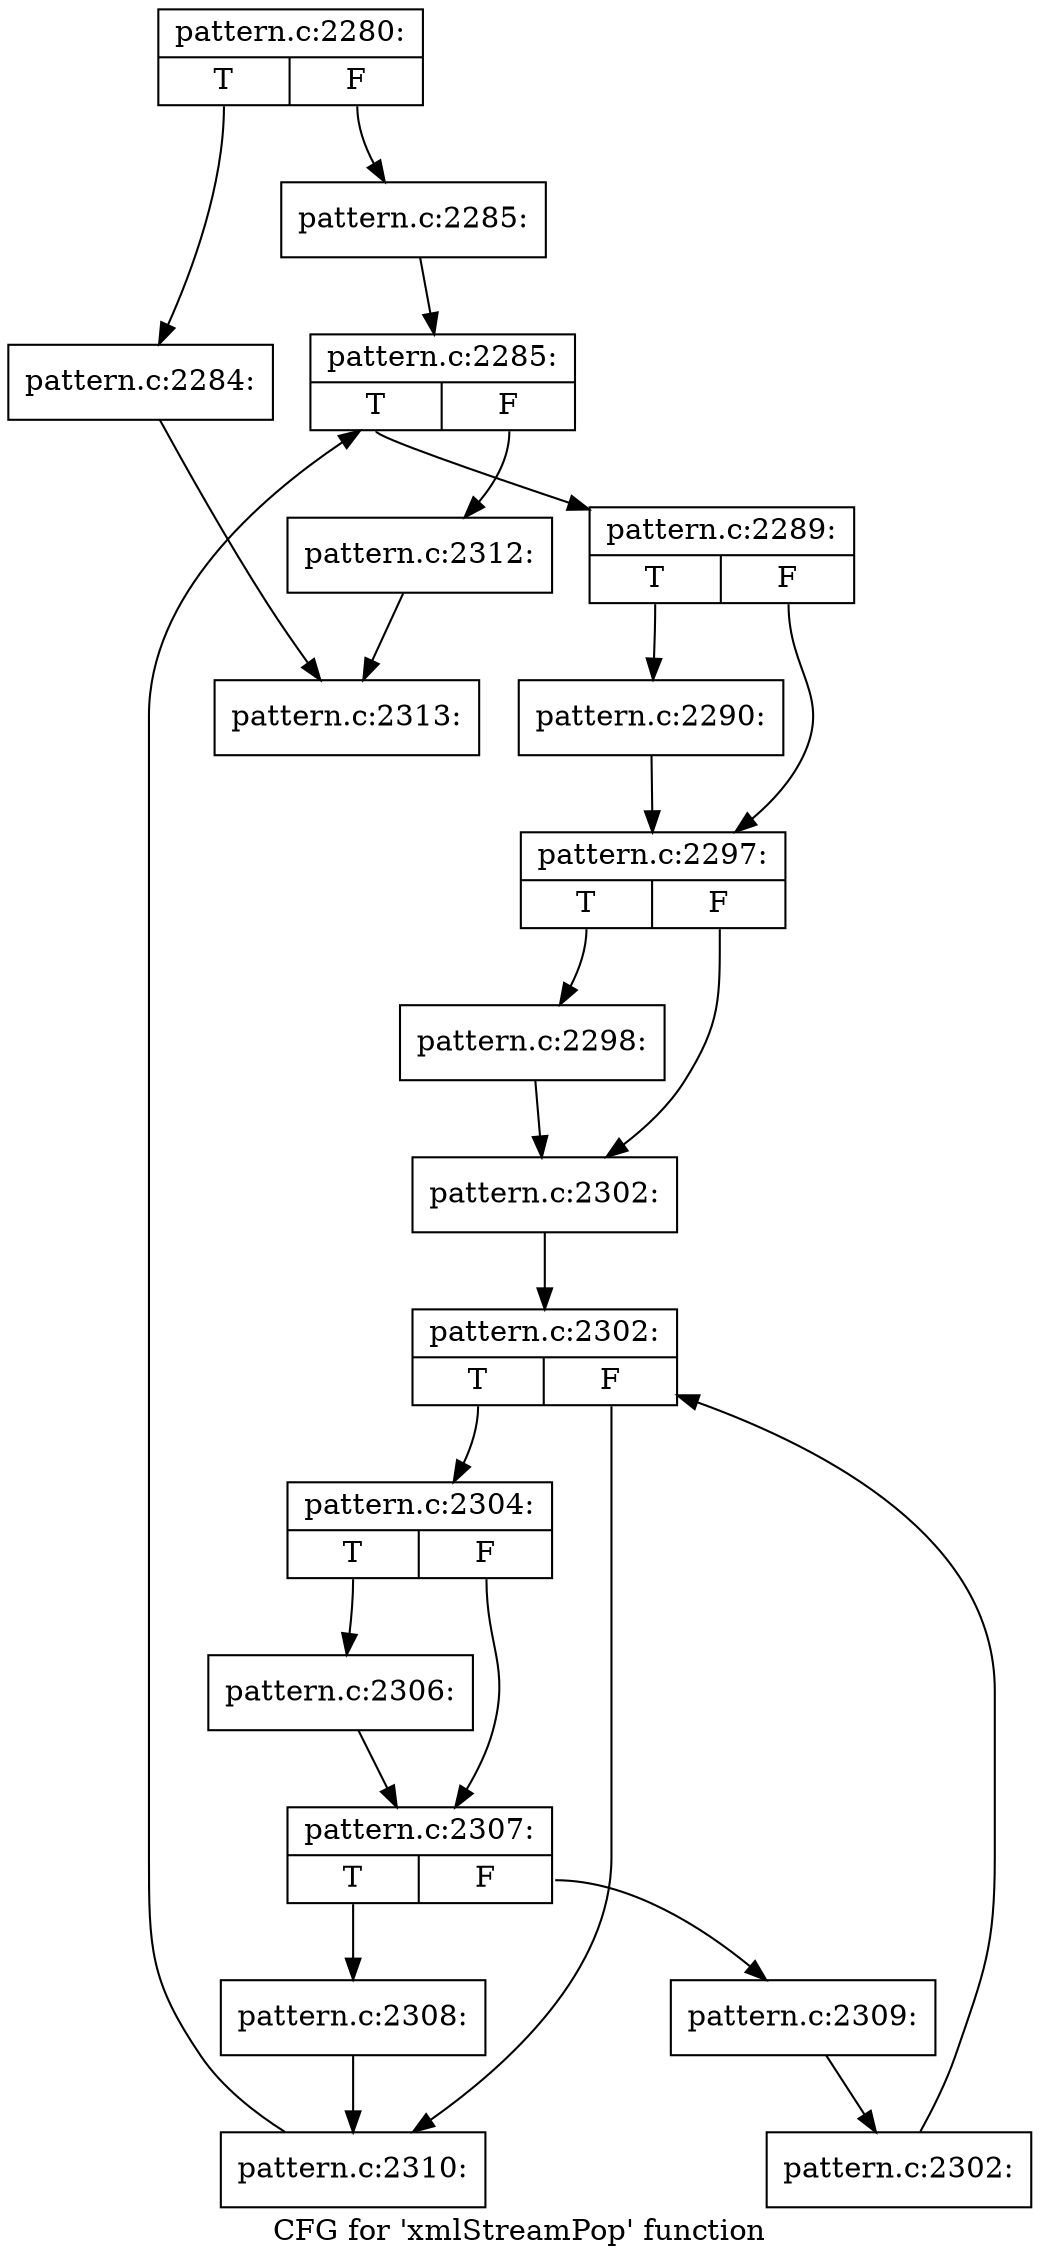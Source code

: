 digraph "CFG for 'xmlStreamPop' function" {
	label="CFG for 'xmlStreamPop' function";

	Node0x4619cc0 [shape=record,label="{pattern.c:2280:|{<s0>T|<s1>F}}"];
	Node0x4619cc0:s0 -> Node0x4619c10;
	Node0x4619cc0:s1 -> Node0x461a950;
	Node0x4619c10 [shape=record,label="{pattern.c:2284:}"];
	Node0x4619c10 -> Node0x4615d50;
	Node0x461a950 [shape=record,label="{pattern.c:2285:}"];
	Node0x461a950 -> Node0x461ad70;
	Node0x461ad70 [shape=record,label="{pattern.c:2285:|{<s0>T|<s1>F}}"];
	Node0x461ad70:s0 -> Node0x461b160;
	Node0x461ad70:s1 -> Node0x461af90;
	Node0x461b160 [shape=record,label="{pattern.c:2289:|{<s0>T|<s1>F}}"];
	Node0x461b160:s0 -> Node0x461b320;
	Node0x461b160:s1 -> Node0x461b370;
	Node0x461b320 [shape=record,label="{pattern.c:2290:}"];
	Node0x461b320 -> Node0x461b370;
	Node0x461b370 [shape=record,label="{pattern.c:2297:|{<s0>T|<s1>F}}"];
	Node0x461b370:s0 -> Node0x461bb80;
	Node0x461b370:s1 -> Node0x461bbd0;
	Node0x461bb80 [shape=record,label="{pattern.c:2298:}"];
	Node0x461bb80 -> Node0x461bbd0;
	Node0x461bbd0 [shape=record,label="{pattern.c:2302:}"];
	Node0x461bbd0 -> Node0x461c6b0;
	Node0x461c6b0 [shape=record,label="{pattern.c:2302:|{<s0>T|<s1>F}}"];
	Node0x461c6b0:s0 -> Node0x461c990;
	Node0x461c6b0:s1 -> Node0x461c2a0;
	Node0x461c990 [shape=record,label="{pattern.c:2304:|{<s0>T|<s1>F}}"];
	Node0x461c990:s0 -> Node0x461d260;
	Node0x461c990:s1 -> Node0x461d2b0;
	Node0x461d260 [shape=record,label="{pattern.c:2306:}"];
	Node0x461d260 -> Node0x461d2b0;
	Node0x461d2b0 [shape=record,label="{pattern.c:2307:|{<s0>T|<s1>F}}"];
	Node0x461d2b0:s0 -> Node0x461dab0;
	Node0x461d2b0:s1 -> Node0x461db00;
	Node0x461dab0 [shape=record,label="{pattern.c:2308:}"];
	Node0x461dab0 -> Node0x461c2a0;
	Node0x461db00 [shape=record,label="{pattern.c:2309:}"];
	Node0x461db00 -> Node0x461c900;
	Node0x461c900 [shape=record,label="{pattern.c:2302:}"];
	Node0x461c900 -> Node0x461c6b0;
	Node0x461c2a0 [shape=record,label="{pattern.c:2310:}"];
	Node0x461c2a0 -> Node0x461ad70;
	Node0x461af90 [shape=record,label="{pattern.c:2312:}"];
	Node0x461af90 -> Node0x4615d50;
	Node0x4615d50 [shape=record,label="{pattern.c:2313:}"];
}
